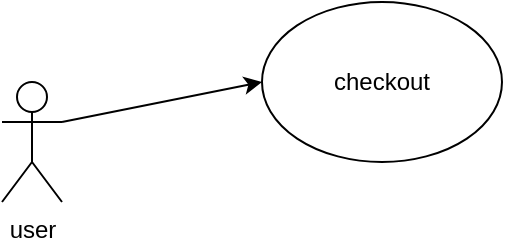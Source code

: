 <mxfile>
    <diagram name="Page-1" id="XR3ghIMzxu3SvxIW-afq">
        <mxGraphModel dx="1908" dy="1568" grid="1" gridSize="10" guides="1" tooltips="1" connect="1" arrows="1" fold="1" page="1" pageScale="1" pageWidth="1100" pageHeight="850" math="0" shadow="0">
            <root>
                <mxCell id="0"/>
                <mxCell id="1" parent="0"/>
                <mxCell id="NhONW-SQkNeBopmzhqSA-3" style="rounded=0;orthogonalLoop=1;jettySize=auto;html=1;exitX=1;exitY=0.333;exitDx=0;exitDy=0;exitPerimeter=0;entryX=0;entryY=0.5;entryDx=0;entryDy=0;" parent="1" source="NhONW-SQkNeBopmzhqSA-1" target="NhONW-SQkNeBopmzhqSA-2" edge="1">
                    <mxGeometry relative="1" as="geometry"/>
                </mxCell>
                <mxCell id="NhONW-SQkNeBopmzhqSA-1" value="user" style="shape=umlActor;verticalLabelPosition=bottom;verticalAlign=top;html=1;outlineConnect=0;" parent="1" vertex="1">
                    <mxGeometry x="425" y="415" width="30" height="60" as="geometry"/>
                </mxCell>
                <mxCell id="NhONW-SQkNeBopmzhqSA-2" value="checkout" style="ellipse;whiteSpace=wrap;html=1;" parent="1" vertex="1">
                    <mxGeometry x="555" y="375" width="120" height="80" as="geometry"/>
                </mxCell>
            </root>
        </mxGraphModel>
    </diagram>
</mxfile>